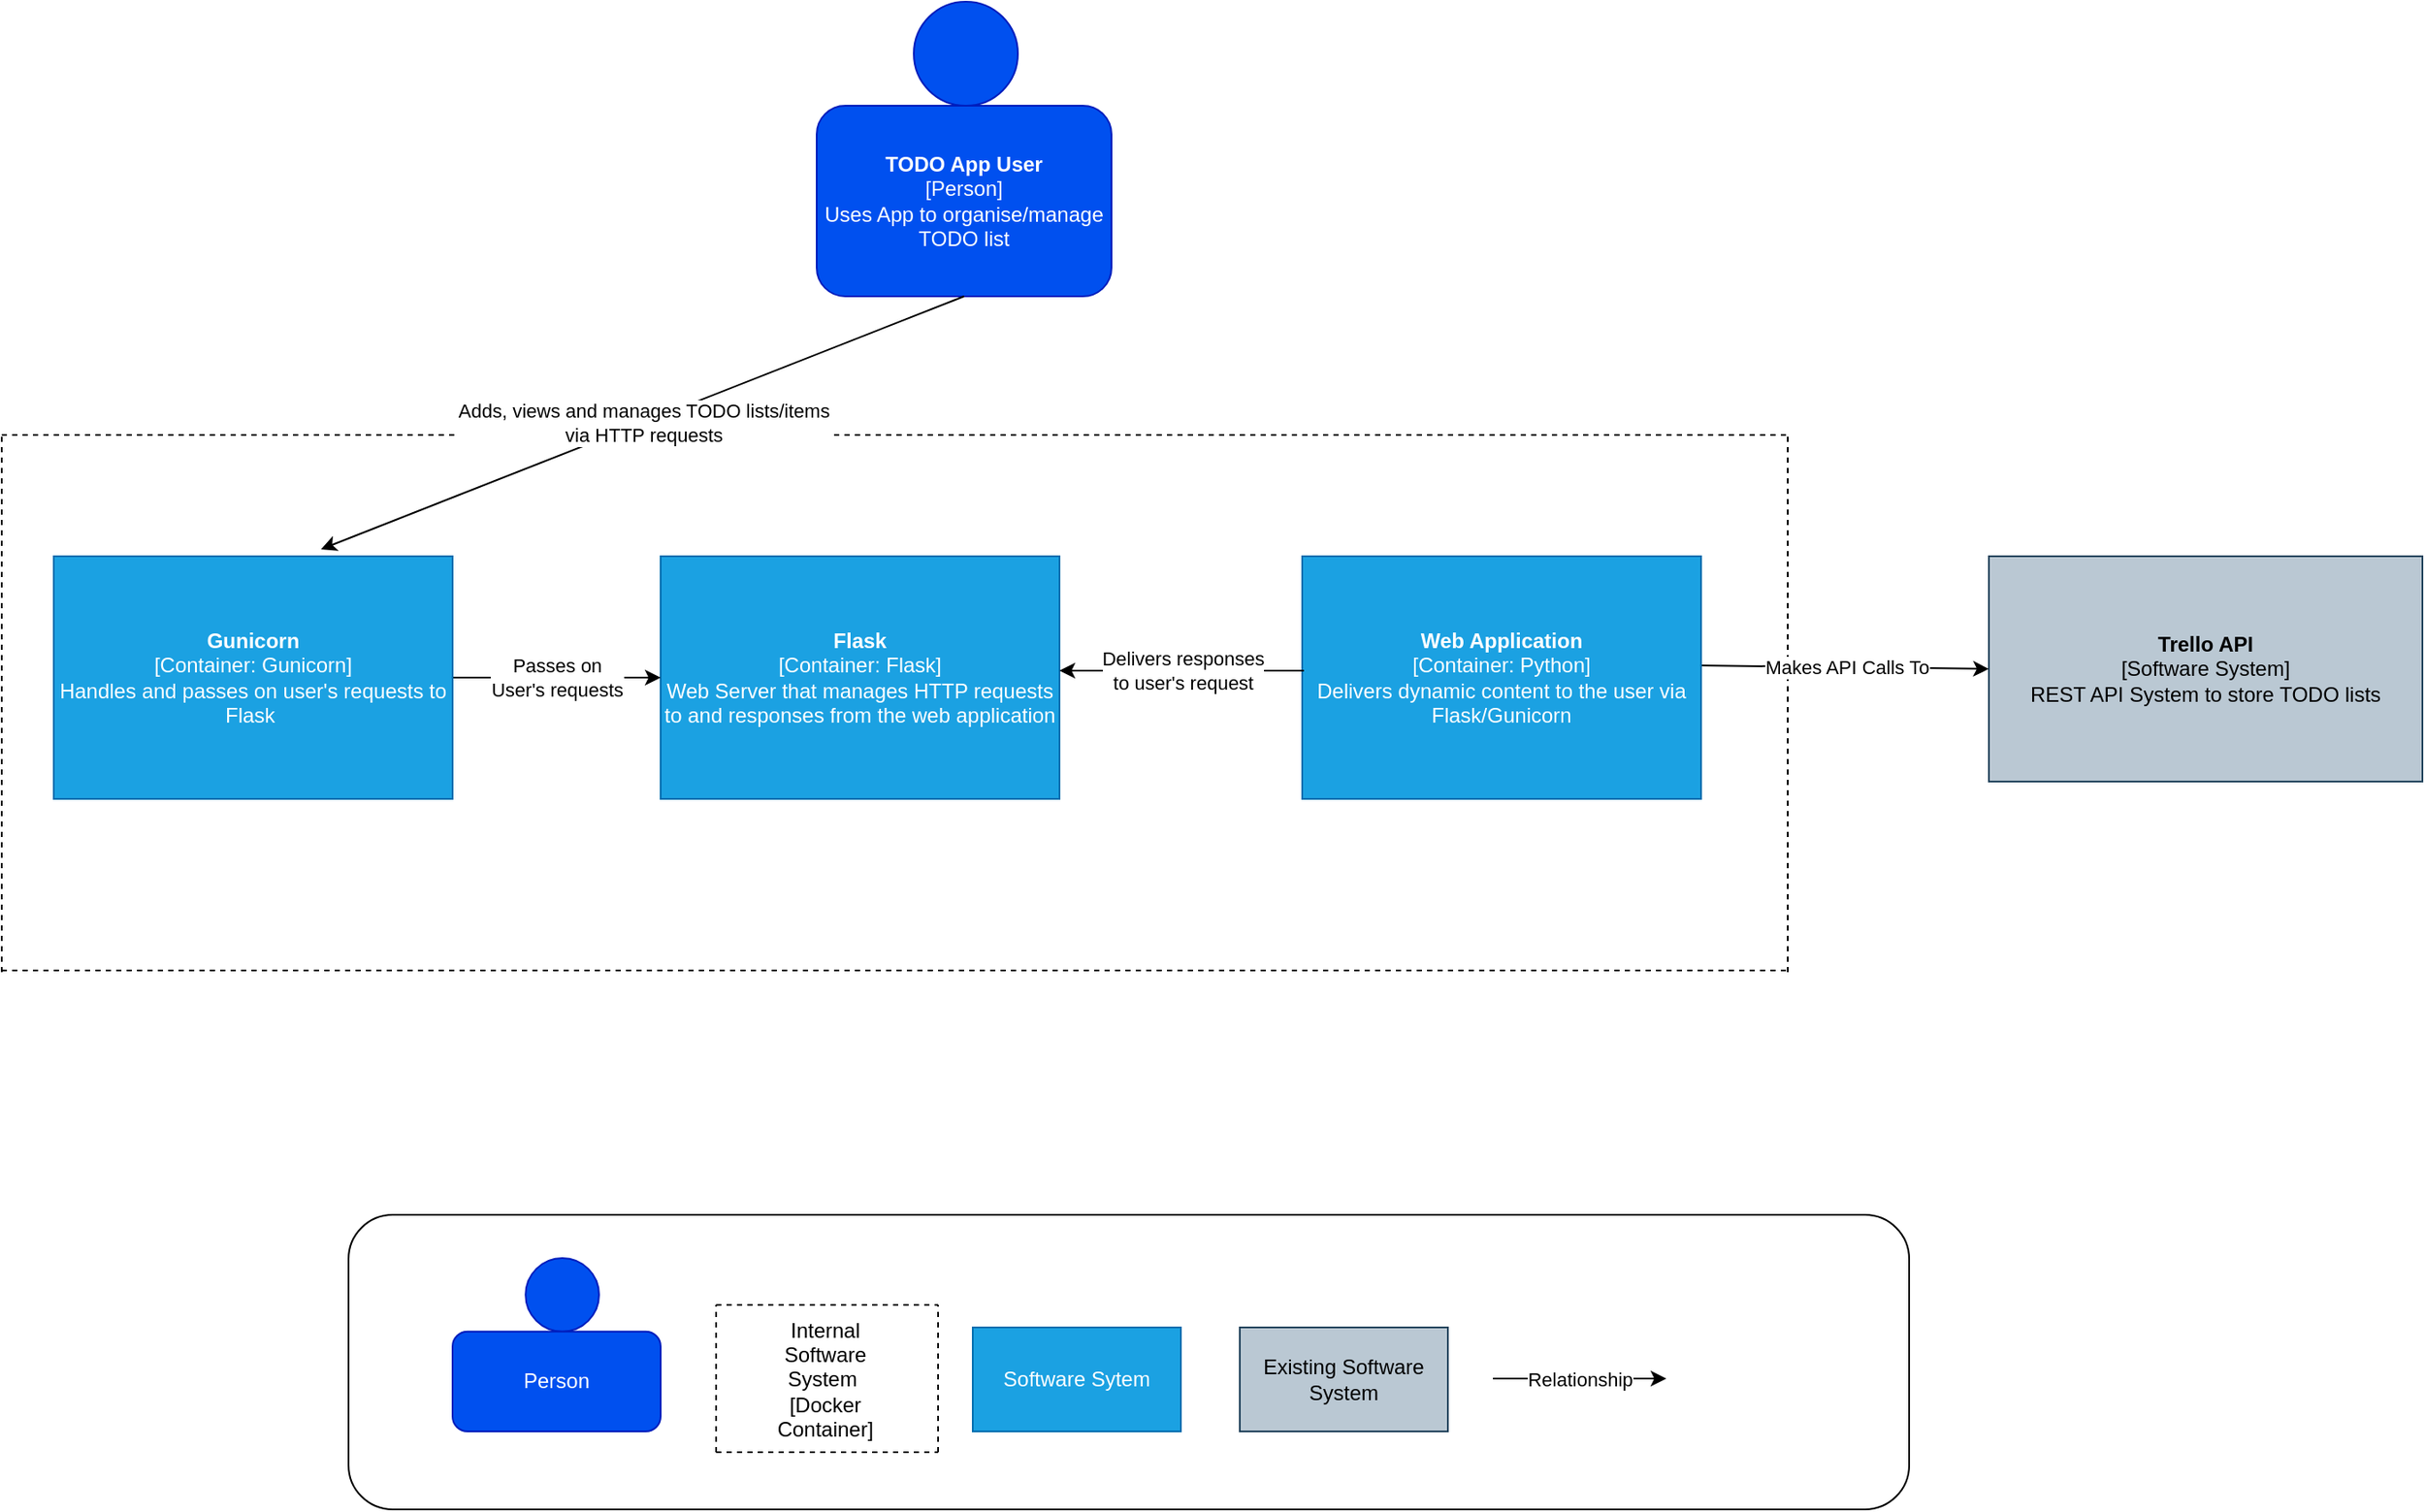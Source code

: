 <mxfile pages="2">
    <diagram id="dkHNdPPTWpZXWv9aXYBQ" name="Page-1">
        <mxGraphModel dx="1469" dy="313" grid="1" gridSize="10" guides="1" tooltips="1" connect="1" arrows="1" fold="1" page="1" pageScale="1" pageWidth="827" pageHeight="1169" math="0" shadow="0">
            <root>
                <mxCell id="0"/>
                <mxCell id="1" parent="0"/>
                <mxCell id="4cQ14AEPKGNcAOL0g5Nu-1" value="" style="group" parent="1" vertex="1" connectable="0">
                    <mxGeometry x="-290" y="20" width="170" height="170" as="geometry"/>
                </mxCell>
                <mxCell id="4cQ14AEPKGNcAOL0g5Nu-2" value="" style="ellipse;whiteSpace=wrap;html=1;aspect=fixed;fillColor=#0050ef;strokeColor=#001DBC;fontColor=#ffffff;" parent="4cQ14AEPKGNcAOL0g5Nu-1" vertex="1">
                    <mxGeometry x="56" width="60" height="60" as="geometry"/>
                </mxCell>
                <mxCell id="4cQ14AEPKGNcAOL0g5Nu-3" value="&lt;div&gt;&lt;b&gt;TODO App User&lt;/b&gt;&lt;br&gt;&lt;/div&gt;&lt;div&gt;[Person]&lt;/div&gt;&lt;div&gt;Uses App to organise/manage TODO list&lt;br&gt;&lt;/div&gt;" style="rounded=1;whiteSpace=wrap;html=1;fillColor=#0050ef;strokeColor=#001DBC;fontColor=#ffffff;" parent="4cQ14AEPKGNcAOL0g5Nu-1" vertex="1">
                    <mxGeometry y="60" width="170" height="110" as="geometry"/>
                </mxCell>
                <mxCell id="4cQ14AEPKGNcAOL0g5Nu-4" value="&lt;div&gt;&lt;b&gt;Flask&lt;/b&gt;&lt;/div&gt;&lt;div&gt;[Container&lt;span&gt;: Flask]&lt;/span&gt;&lt;/div&gt;&lt;div&gt;Web Server that manages HTTP requests to and responses from the web application&lt;br&gt;&lt;/div&gt;" style="rounded=0;whiteSpace=wrap;html=1;fillColor=#1ba1e2;strokeColor=#006EAF;fontColor=#ffffff;" parent="1" vertex="1">
                    <mxGeometry x="-380" y="340" width="230" height="140" as="geometry"/>
                </mxCell>
                <mxCell id="4cQ14AEPKGNcAOL0g5Nu-6" value="&lt;div&gt;&lt;b&gt;Trello API&lt;/b&gt;&lt;/div&gt;&lt;div&gt;[Software System]&lt;/div&gt;&lt;div&gt;REST API System to store TODO lists&lt;br&gt;&lt;/div&gt;" style="rounded=0;whiteSpace=wrap;html=1;fillColor=#bac8d3;strokeColor=#23445d;" parent="1" vertex="1">
                    <mxGeometry x="386" y="340" width="250" height="130" as="geometry"/>
                </mxCell>
                <mxCell id="4cQ14AEPKGNcAOL0g5Nu-13" value="" style="endArrow=none;dashed=1;html=1;" parent="1" edge="1">
                    <mxGeometry width="50" height="50" relative="1" as="geometry">
                        <mxPoint x="-760" y="270" as="sourcePoint"/>
                        <mxPoint x="270" y="270" as="targetPoint"/>
                    </mxGeometry>
                </mxCell>
                <mxCell id="4cQ14AEPKGNcAOL0g5Nu-14" value="" style="endArrow=none;dashed=1;html=1;" parent="1" edge="1">
                    <mxGeometry width="50" height="50" relative="1" as="geometry">
                        <mxPoint x="-760" y="579" as="sourcePoint"/>
                        <mxPoint x="270" y="579" as="targetPoint"/>
                    </mxGeometry>
                </mxCell>
                <mxCell id="4cQ14AEPKGNcAOL0g5Nu-15" value="" style="endArrow=none;dashed=1;html=1;" parent="1" edge="1">
                    <mxGeometry width="50" height="50" relative="1" as="geometry">
                        <mxPoint x="-760" y="580" as="sourcePoint"/>
                        <mxPoint x="-760" y="270" as="targetPoint"/>
                    </mxGeometry>
                </mxCell>
                <mxCell id="4cQ14AEPKGNcAOL0g5Nu-16" value="" style="endArrow=none;dashed=1;html=1;" parent="1" edge="1">
                    <mxGeometry width="50" height="50" relative="1" as="geometry">
                        <mxPoint x="270" y="580" as="sourcePoint"/>
                        <mxPoint x="270" y="270" as="targetPoint"/>
                    </mxGeometry>
                </mxCell>
                <mxCell id="4cQ14AEPKGNcAOL0g5Nu-17" value="" style="endArrow=classic;html=1;entryX=0;entryY=0.5;entryDx=0;entryDy=0;exitX=0.996;exitY=0.45;exitDx=0;exitDy=0;exitPerimeter=0;" parent="1" target="4cQ14AEPKGNcAOL0g5Nu-6" edge="1" source="3">
                    <mxGeometry relative="1" as="geometry">
                        <mxPoint x="120" y="384.5" as="sourcePoint"/>
                        <mxPoint x="220" y="384.5" as="targetPoint"/>
                    </mxGeometry>
                </mxCell>
                <mxCell id="4cQ14AEPKGNcAOL0g5Nu-18" value="Makes API Calls To" style="edgeLabel;resizable=0;html=1;align=center;verticalAlign=middle;" parent="4cQ14AEPKGNcAOL0g5Nu-17" connectable="0" vertex="1">
                    <mxGeometry relative="1" as="geometry">
                        <mxPoint x="1" as="offset"/>
                    </mxGeometry>
                </mxCell>
                <mxCell id="4cQ14AEPKGNcAOL0g5Nu-38" value="Passes on &lt;br&gt;User's requests" style="endArrow=classic;html=1;entryX=0;entryY=0.5;entryDx=0;entryDy=0;exitX=1;exitY=0.5;exitDx=0;exitDy=0;" parent="1" source="2" target="4cQ14AEPKGNcAOL0g5Nu-4" edge="1">
                    <mxGeometry relative="1" as="geometry">
                        <mxPoint x="-440" y="370" as="sourcePoint"/>
                        <mxPoint x="-498" y="419" as="targetPoint"/>
                    </mxGeometry>
                </mxCell>
                <mxCell id="4cQ14AEPKGNcAOL0g5Nu-24" value="" style="rounded=1;whiteSpace=wrap;html=1;" parent="1" vertex="1">
                    <mxGeometry x="-560" y="720" width="900" height="170" as="geometry"/>
                </mxCell>
                <mxCell id="4cQ14AEPKGNcAOL0g5Nu-25" value="" style="group" parent="1" vertex="1" connectable="0">
                    <mxGeometry x="-500" y="745" width="140" height="120" as="geometry"/>
                </mxCell>
                <mxCell id="4cQ14AEPKGNcAOL0g5Nu-26" value="" style="ellipse;whiteSpace=wrap;html=1;aspect=fixed;fillColor=#0050ef;strokeColor=#001DBC;fontColor=#ffffff;" parent="4cQ14AEPKGNcAOL0g5Nu-25" vertex="1">
                    <mxGeometry x="42.118" width="42.353" height="42.353" as="geometry"/>
                </mxCell>
                <mxCell id="4cQ14AEPKGNcAOL0g5Nu-27" value="Person" style="rounded=1;whiteSpace=wrap;html=1;fillColor=#0050ef;strokeColor=#001DBC;fontColor=#ffffff;" parent="4cQ14AEPKGNcAOL0g5Nu-25" vertex="1">
                    <mxGeometry y="42.35" width="120" height="57.65" as="geometry"/>
                </mxCell>
                <mxCell id="4cQ14AEPKGNcAOL0g5Nu-28" value="" style="group" parent="1" vertex="1" connectable="0">
                    <mxGeometry x="-348" y="772" width="128" height="85" as="geometry"/>
                </mxCell>
                <mxCell id="4cQ14AEPKGNcAOL0g5Nu-29" value="" style="endArrow=none;dashed=1;html=1;" parent="4cQ14AEPKGNcAOL0g5Nu-28" edge="1">
                    <mxGeometry width="50" height="50" relative="1" as="geometry">
                        <mxPoint as="sourcePoint"/>
                        <mxPoint x="128" as="targetPoint"/>
                        <Array as="points">
                            <mxPoint/>
                        </Array>
                    </mxGeometry>
                </mxCell>
                <mxCell id="4cQ14AEPKGNcAOL0g5Nu-30" value="" style="endArrow=none;dashed=1;html=1;" parent="4cQ14AEPKGNcAOL0g5Nu-28" edge="1">
                    <mxGeometry width="50" height="50" relative="1" as="geometry">
                        <mxPoint x="128" y="85" as="sourcePoint"/>
                        <mxPoint x="128" as="targetPoint"/>
                        <Array as="points"/>
                    </mxGeometry>
                </mxCell>
                <mxCell id="4cQ14AEPKGNcAOL0g5Nu-31" value="" style="endArrow=none;dashed=1;html=1;" parent="4cQ14AEPKGNcAOL0g5Nu-28" edge="1">
                    <mxGeometry width="50" height="50" relative="1" as="geometry">
                        <mxPoint y="85" as="sourcePoint"/>
                        <mxPoint x="128" y="85" as="targetPoint"/>
                        <Array as="points">
                            <mxPoint y="85"/>
                        </Array>
                    </mxGeometry>
                </mxCell>
                <mxCell id="4cQ14AEPKGNcAOL0g5Nu-32" value="" style="endArrow=none;dashed=1;html=1;" parent="4cQ14AEPKGNcAOL0g5Nu-28" edge="1">
                    <mxGeometry width="50" height="50" relative="1" as="geometry">
                        <mxPoint y="85" as="sourcePoint"/>
                        <mxPoint as="targetPoint"/>
                        <Array as="points"/>
                    </mxGeometry>
                </mxCell>
                <mxCell id="4cQ14AEPKGNcAOL0g5Nu-33" value="Software Sytem" style="rounded=0;whiteSpace=wrap;html=1;fillColor=#1ba1e2;strokeColor=#006EAF;fontColor=#ffffff;" parent="1" vertex="1">
                    <mxGeometry x="-200" y="785" width="120" height="60" as="geometry"/>
                </mxCell>
                <mxCell id="4cQ14AEPKGNcAOL0g5Nu-34" value="Existing Software System" style="rounded=0;whiteSpace=wrap;html=1;fillColor=#bac8d3;strokeColor=#23445d;" parent="1" vertex="1">
                    <mxGeometry x="-46" y="785" width="120" height="60" as="geometry"/>
                </mxCell>
                <mxCell id="4cQ14AEPKGNcAOL0g5Nu-35" value="" style="endArrow=classic;html=1;" parent="1" edge="1">
                    <mxGeometry x="-516" y="720" as="geometry">
                        <mxPoint x="100" y="814.5" as="sourcePoint"/>
                        <mxPoint x="200" y="814.5" as="targetPoint"/>
                    </mxGeometry>
                </mxCell>
                <mxCell id="4cQ14AEPKGNcAOL0g5Nu-36" value="Relationship" style="edgeLabel;resizable=0;html=1;align=center;verticalAlign=middle;" parent="4cQ14AEPKGNcAOL0g5Nu-35" connectable="0" vertex="1">
                    <mxGeometry relative="1" as="geometry"/>
                </mxCell>
                <mxCell id="4cQ14AEPKGNcAOL0g5Nu-37" value="Internal Software System&amp;nbsp; [Docker Container]" style="text;html=1;strokeColor=none;fillColor=none;align=center;verticalAlign=middle;whiteSpace=wrap;rounded=0;" parent="1" vertex="1">
                    <mxGeometry x="-330" y="805" width="90" height="20" as="geometry"/>
                </mxCell>
                <mxCell id="4cQ14AEPKGNcAOL0g5Nu-41" value="" style="endArrow=classic;html=1;exitX=0.5;exitY=1;exitDx=0;exitDy=0;entryX=0.67;entryY=-0.029;entryDx=0;entryDy=0;entryPerimeter=0;" parent="1" source="4cQ14AEPKGNcAOL0g5Nu-3" target="2" edge="1">
                    <mxGeometry relative="1" as="geometry">
                        <mxPoint x="-230" y="240" as="sourcePoint"/>
                        <mxPoint x="-580" y="330" as="targetPoint"/>
                    </mxGeometry>
                </mxCell>
                <mxCell id="4cQ14AEPKGNcAOL0g5Nu-42" value="Adds, views and manages TODO lists/items&lt;br&gt;via HTTP requests" style="edgeLabel;resizable=0;html=1;align=center;verticalAlign=middle;" parent="4cQ14AEPKGNcAOL0g5Nu-41" connectable="0" vertex="1">
                    <mxGeometry relative="1" as="geometry"/>
                </mxCell>
                <mxCell id="2" value="&lt;div&gt;&lt;b&gt;Gunicorn&lt;/b&gt;&lt;/div&gt;&lt;div&gt;[Container&lt;span&gt;: Gunicorn]&lt;/span&gt;&lt;/div&gt;&lt;div&gt;Handles and passes on user's requests to Flask&amp;nbsp;&lt;br&gt;&lt;/div&gt;" style="rounded=0;whiteSpace=wrap;html=1;fillColor=#1ba1e2;strokeColor=#006EAF;fontColor=#ffffff;" vertex="1" parent="1">
                    <mxGeometry x="-730" y="340" width="230" height="140" as="geometry"/>
                </mxCell>
                <mxCell id="3" value="&lt;div&gt;&lt;b&gt;Web Application&lt;/b&gt;&lt;/div&gt;&lt;div&gt;[Container&lt;span&gt;: Python]&lt;/span&gt;&lt;/div&gt;&lt;div&gt;Delivers dynamic content to the user via Flask/Gunicorn&lt;br&gt;&lt;/div&gt;" style="rounded=0;whiteSpace=wrap;html=1;fillColor=#1ba1e2;strokeColor=#006EAF;fontColor=#ffffff;" vertex="1" parent="1">
                    <mxGeometry x="-10" y="340" width="230" height="140" as="geometry"/>
                </mxCell>
                <mxCell id="4" value="Delivers responses&lt;br&gt;to user's request" style="endArrow=classic;html=1;" edge="1" parent="1">
                    <mxGeometry relative="1" as="geometry">
                        <mxPoint x="-9" y="406" as="sourcePoint"/>
                        <mxPoint x="-150" y="406" as="targetPoint"/>
                    </mxGeometry>
                </mxCell>
            </root>
        </mxGraphModel>
    </diagram>
</mxfile>